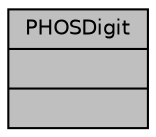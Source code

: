 digraph "PHOSDigit"
{
 // INTERACTIVE_SVG=YES
  bgcolor="transparent";
  edge [fontname="Helvetica",fontsize="10",labelfontname="Helvetica",labelfontsize="10"];
  node [fontname="Helvetica",fontsize="10",shape=record];
  Node1 [label="{PHOSDigit\n||}",height=0.2,width=0.4,color="black", fillcolor="grey75", style="filled" fontcolor="black"];
}
